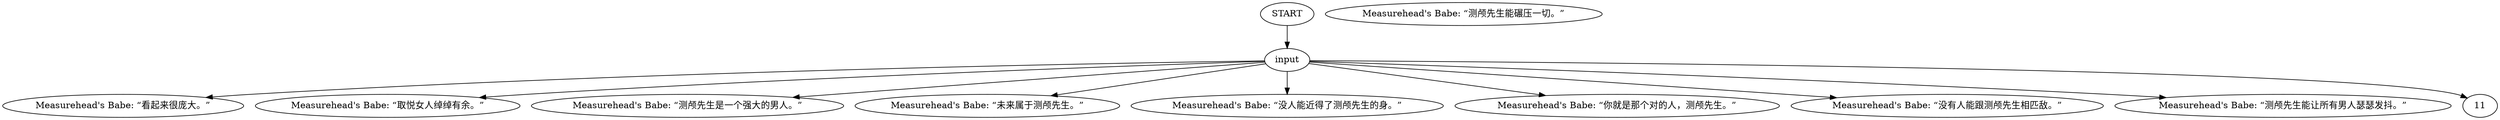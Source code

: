 # GATES / BABEONE barks
# One of Measurehead's awesomely hot companions who barks mocking stuff at you (on clicking).
# ==================================================
digraph G {
	  0 [label="START"];
	  1 [label="input"];
	  2 [label="Measurehead's Babe: “测颅先生能碾压一切。”"];
	  3 [label="Measurehead's Babe: “看起来很庞大。”"];
	  4 [label="Measurehead's Babe: “取悦女人绰绰有余。”"];
	  5 [label="Measurehead's Babe: “测颅先生是一个强大的男人。”"];
	  6 [label="Measurehead's Babe: “未来属于测颅先生。”"];
	  7 [label="Measurehead's Babe: “没人能近得了测颅先生的身。”"];
	  8 [label="Measurehead's Babe: “你就是那个对的人，测颅先生。”"];
	  9 [label="Measurehead's Babe: “没有人能跟测颅先生相匹敌。”"];
	  10 [label="Measurehead's Babe: “测颅先生能让所有男人瑟瑟发抖。”"];
	  0 -> 1
	  1 -> 3
	  1 -> 4
	  1 -> 5
	  1 -> 6
	  1 -> 7
	  1 -> 8
	  1 -> 9
	  1 -> 10
	  1 -> 11
}

